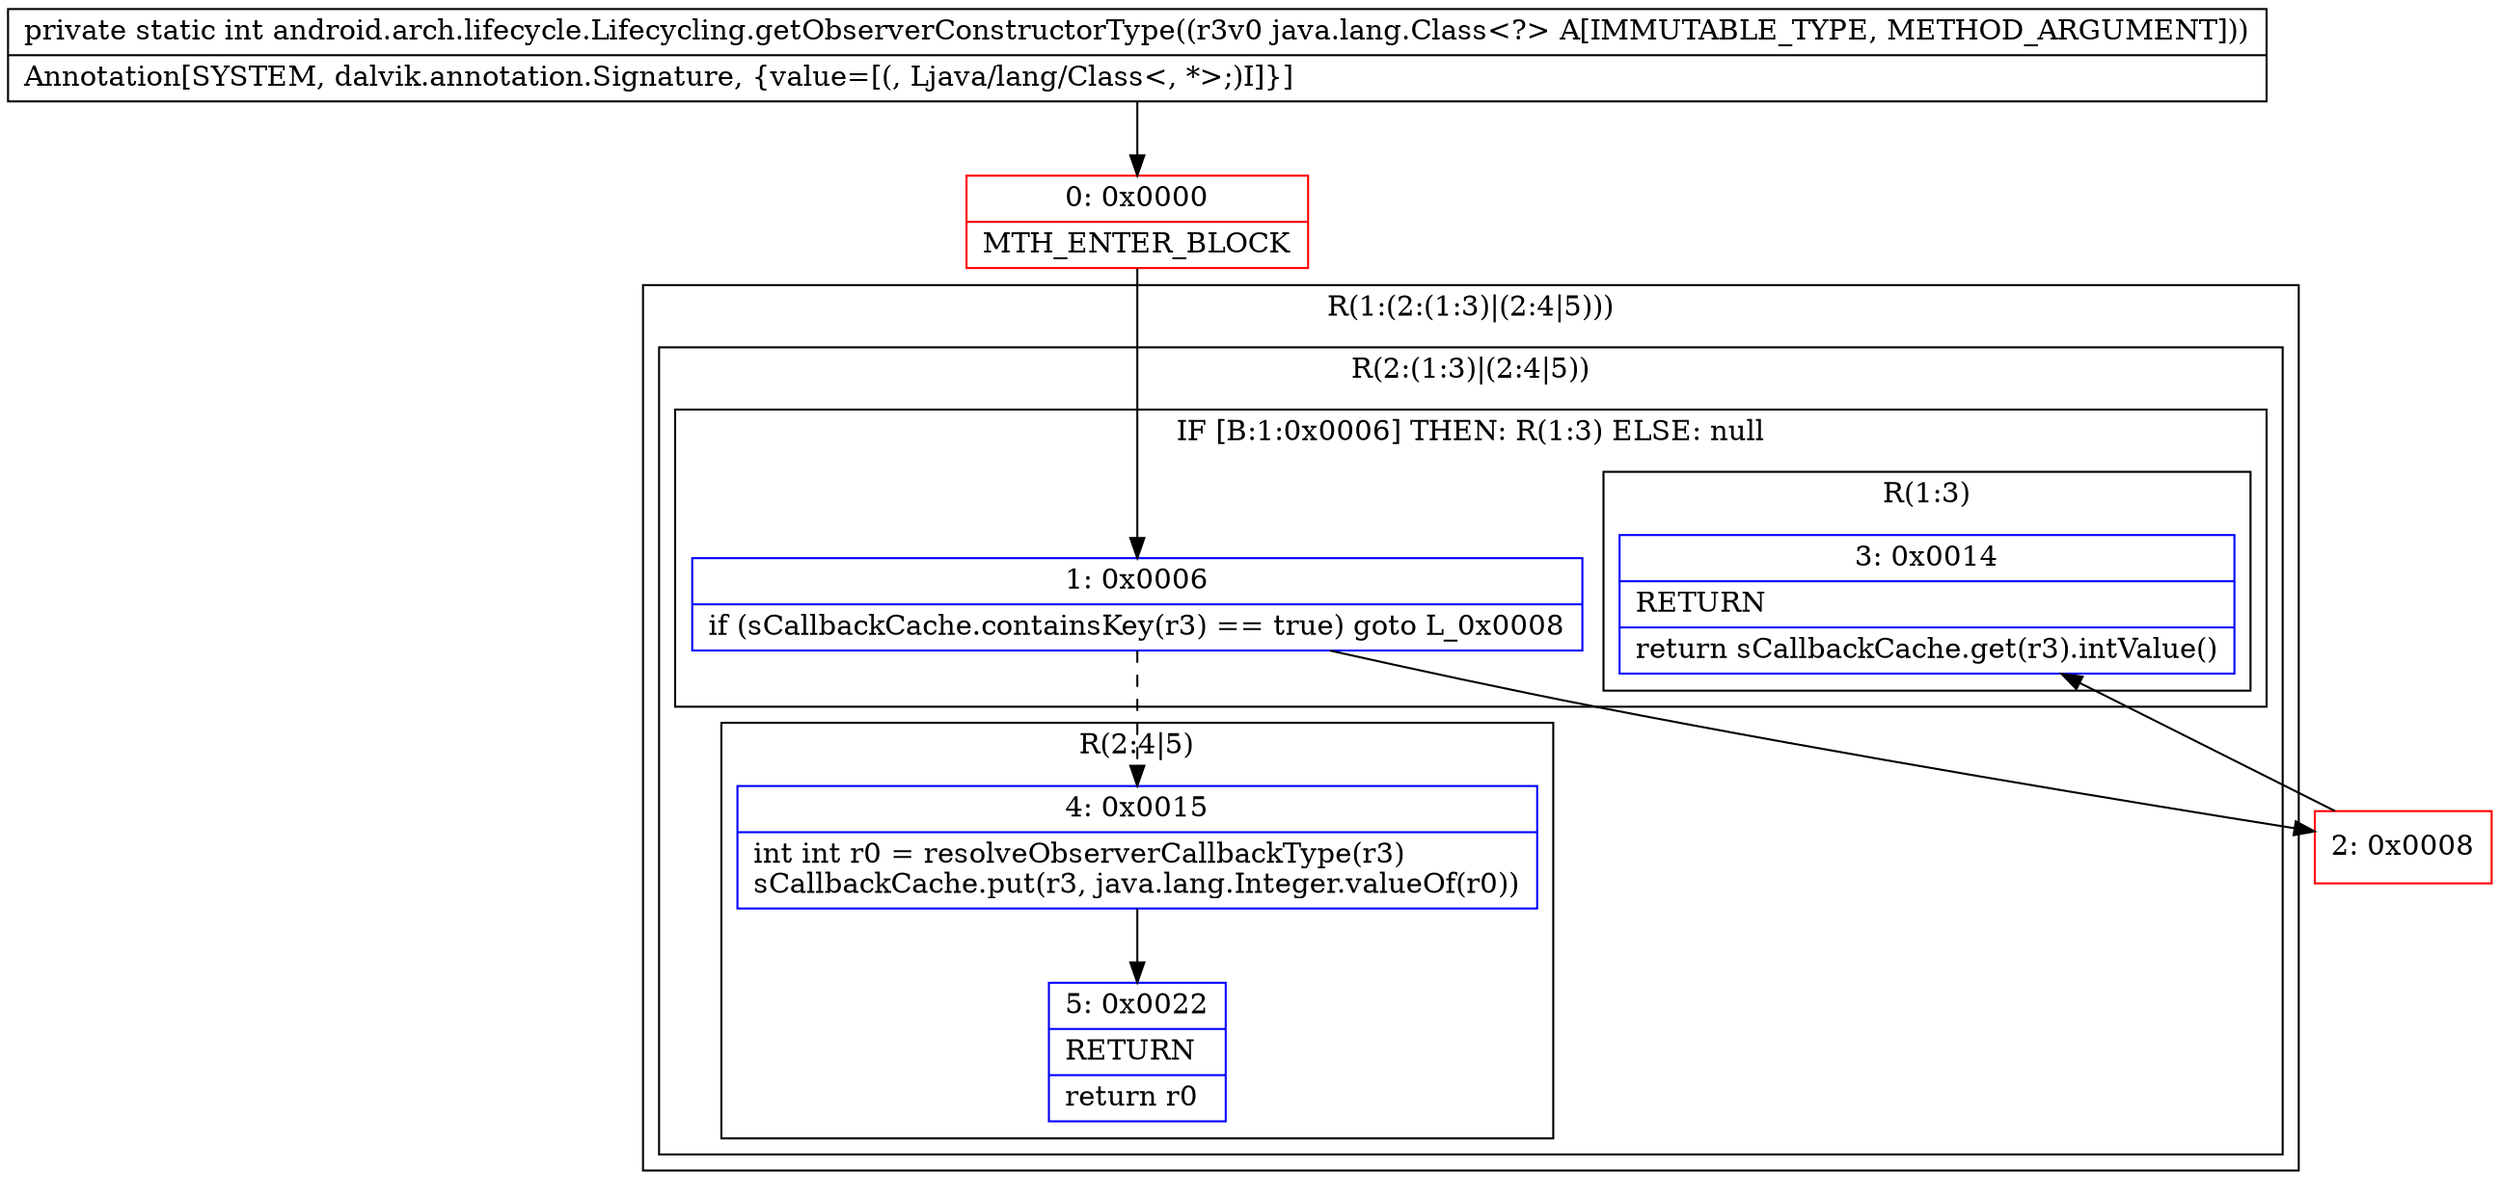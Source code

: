 digraph "CFG forandroid.arch.lifecycle.Lifecycling.getObserverConstructorType(Ljava\/lang\/Class;)I" {
subgraph cluster_Region_1009049557 {
label = "R(1:(2:(1:3)|(2:4|5)))";
node [shape=record,color=blue];
subgraph cluster_Region_1346915883 {
label = "R(2:(1:3)|(2:4|5))";
node [shape=record,color=blue];
subgraph cluster_IfRegion_992403278 {
label = "IF [B:1:0x0006] THEN: R(1:3) ELSE: null";
node [shape=record,color=blue];
Node_1 [shape=record,label="{1\:\ 0x0006|if (sCallbackCache.containsKey(r3) == true) goto L_0x0008\l}"];
subgraph cluster_Region_600355614 {
label = "R(1:3)";
node [shape=record,color=blue];
Node_3 [shape=record,label="{3\:\ 0x0014|RETURN\l|return sCallbackCache.get(r3).intValue()\l}"];
}
}
subgraph cluster_Region_617478624 {
label = "R(2:4|5)";
node [shape=record,color=blue];
Node_4 [shape=record,label="{4\:\ 0x0015|int int r0 = resolveObserverCallbackType(r3)\lsCallbackCache.put(r3, java.lang.Integer.valueOf(r0))\l}"];
Node_5 [shape=record,label="{5\:\ 0x0022|RETURN\l|return r0\l}"];
}
}
}
Node_0 [shape=record,color=red,label="{0\:\ 0x0000|MTH_ENTER_BLOCK\l}"];
Node_2 [shape=record,color=red,label="{2\:\ 0x0008}"];
MethodNode[shape=record,label="{private static int android.arch.lifecycle.Lifecycling.getObserverConstructorType((r3v0 java.lang.Class\<?\> A[IMMUTABLE_TYPE, METHOD_ARGUMENT]))  | Annotation[SYSTEM, dalvik.annotation.Signature, \{value=[(, Ljava\/lang\/Class\<, *\>;)I]\}]\l}"];
MethodNode -> Node_0;
Node_1 -> Node_2;
Node_1 -> Node_4[style=dashed];
Node_4 -> Node_5;
Node_0 -> Node_1;
Node_2 -> Node_3;
}

